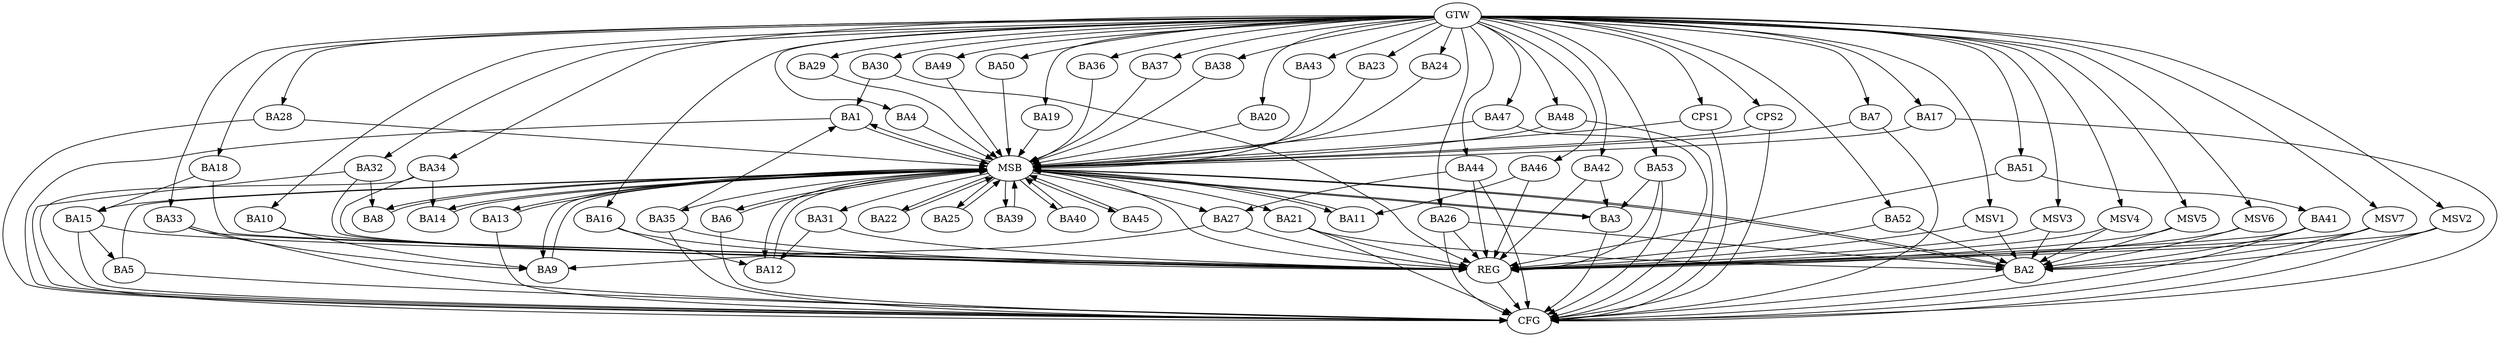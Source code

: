 strict digraph G {
  BA1 [ label="BA1" ];
  BA2 [ label="BA2" ];
  BA3 [ label="BA3" ];
  BA4 [ label="BA4" ];
  BA5 [ label="BA5" ];
  BA6 [ label="BA6" ];
  BA7 [ label="BA7" ];
  BA8 [ label="BA8" ];
  BA9 [ label="BA9" ];
  BA10 [ label="BA10" ];
  BA11 [ label="BA11" ];
  BA12 [ label="BA12" ];
  BA13 [ label="BA13" ];
  BA14 [ label="BA14" ];
  BA15 [ label="BA15" ];
  BA16 [ label="BA16" ];
  BA17 [ label="BA17" ];
  BA18 [ label="BA18" ];
  BA19 [ label="BA19" ];
  BA20 [ label="BA20" ];
  BA21 [ label="BA21" ];
  BA22 [ label="BA22" ];
  BA23 [ label="BA23" ];
  BA24 [ label="BA24" ];
  BA25 [ label="BA25" ];
  BA26 [ label="BA26" ];
  BA27 [ label="BA27" ];
  BA28 [ label="BA28" ];
  BA29 [ label="BA29" ];
  BA30 [ label="BA30" ];
  BA31 [ label="BA31" ];
  BA32 [ label="BA32" ];
  BA33 [ label="BA33" ];
  BA34 [ label="BA34" ];
  BA35 [ label="BA35" ];
  BA36 [ label="BA36" ];
  BA37 [ label="BA37" ];
  BA38 [ label="BA38" ];
  BA39 [ label="BA39" ];
  BA40 [ label="BA40" ];
  BA41 [ label="BA41" ];
  BA42 [ label="BA42" ];
  BA43 [ label="BA43" ];
  BA44 [ label="BA44" ];
  BA45 [ label="BA45" ];
  BA46 [ label="BA46" ];
  BA47 [ label="BA47" ];
  BA48 [ label="BA48" ];
  BA49 [ label="BA49" ];
  BA50 [ label="BA50" ];
  BA51 [ label="BA51" ];
  BA52 [ label="BA52" ];
  BA53 [ label="BA53" ];
  CPS1 [ label="CPS1" ];
  CPS2 [ label="CPS2" ];
  GTW [ label="GTW" ];
  REG [ label="REG" ];
  MSB [ label="MSB" ];
  CFG [ label="CFG" ];
  MSV1 [ label="MSV1" ];
  MSV2 [ label="MSV2" ];
  MSV3 [ label="MSV3" ];
  MSV4 [ label="MSV4" ];
  MSV5 [ label="MSV5" ];
  MSV6 [ label="MSV6" ];
  MSV7 [ label="MSV7" ];
  BA10 -> BA9;
  BA15 -> BA5;
  BA16 -> BA12;
  BA18 -> BA15;
  BA21 -> BA2;
  BA26 -> BA2;
  BA27 -> BA9;
  BA30 -> BA1;
  BA31 -> BA12;
  BA32 -> BA8;
  BA33 -> BA9;
  BA34 -> BA14;
  BA35 -> BA1;
  BA41 -> BA2;
  BA42 -> BA3;
  BA44 -> BA27;
  BA46 -> BA11;
  BA51 -> BA41;
  BA52 -> BA2;
  BA53 -> BA3;
  GTW -> BA4;
  GTW -> BA7;
  GTW -> BA10;
  GTW -> BA16;
  GTW -> BA17;
  GTW -> BA18;
  GTW -> BA19;
  GTW -> BA20;
  GTW -> BA23;
  GTW -> BA24;
  GTW -> BA26;
  GTW -> BA28;
  GTW -> BA29;
  GTW -> BA30;
  GTW -> BA32;
  GTW -> BA33;
  GTW -> BA34;
  GTW -> BA36;
  GTW -> BA37;
  GTW -> BA38;
  GTW -> BA42;
  GTW -> BA43;
  GTW -> BA44;
  GTW -> BA46;
  GTW -> BA47;
  GTW -> BA48;
  GTW -> BA49;
  GTW -> BA50;
  GTW -> BA51;
  GTW -> BA52;
  GTW -> BA53;
  GTW -> CPS1;
  GTW -> CPS2;
  BA10 -> REG;
  BA15 -> REG;
  BA16 -> REG;
  BA18 -> REG;
  BA21 -> REG;
  BA26 -> REG;
  BA27 -> REG;
  BA30 -> REG;
  BA31 -> REG;
  BA32 -> REG;
  BA33 -> REG;
  BA34 -> REG;
  BA35 -> REG;
  BA41 -> REG;
  BA42 -> REG;
  BA44 -> REG;
  BA46 -> REG;
  BA51 -> REG;
  BA52 -> REG;
  BA53 -> REG;
  BA1 -> MSB;
  MSB -> BA2;
  MSB -> REG;
  BA2 -> MSB;
  MSB -> BA1;
  BA3 -> MSB;
  BA4 -> MSB;
  BA5 -> MSB;
  MSB -> BA3;
  BA6 -> MSB;
  BA7 -> MSB;
  BA8 -> MSB;
  BA9 -> MSB;
  BA11 -> MSB;
  MSB -> BA9;
  BA12 -> MSB;
  BA13 -> MSB;
  BA14 -> MSB;
  BA17 -> MSB;
  BA19 -> MSB;
  MSB -> BA8;
  BA20 -> MSB;
  BA22 -> MSB;
  BA23 -> MSB;
  BA24 -> MSB;
  BA25 -> MSB;
  MSB -> BA13;
  BA28 -> MSB;
  BA29 -> MSB;
  BA36 -> MSB;
  BA37 -> MSB;
  BA38 -> MSB;
  MSB -> BA27;
  BA39 -> MSB;
  MSB -> BA21;
  BA40 -> MSB;
  MSB -> BA14;
  BA43 -> MSB;
  MSB -> BA40;
  BA45 -> MSB;
  BA47 -> MSB;
  MSB -> BA22;
  BA48 -> MSB;
  BA49 -> MSB;
  MSB -> BA15;
  BA50 -> MSB;
  CPS1 -> MSB;
  MSB -> BA45;
  MSB -> BA6;
  MSB -> BA39;
  MSB -> BA11;
  MSB -> BA35;
  MSB -> BA12;
  MSB -> BA31;
  CPS2 -> MSB;
  MSB -> BA25;
  BA26 -> CFG;
  BA13 -> CFG;
  CPS1 -> CFG;
  CPS2 -> CFG;
  BA47 -> CFG;
  BA5 -> CFG;
  BA28 -> CFG;
  BA53 -> CFG;
  BA48 -> CFG;
  BA34 -> CFG;
  BA2 -> CFG;
  BA21 -> CFG;
  BA35 -> CFG;
  BA32 -> CFG;
  BA17 -> CFG;
  BA41 -> CFG;
  BA7 -> CFG;
  BA15 -> CFG;
  BA6 -> CFG;
  BA44 -> CFG;
  BA1 -> CFG;
  BA33 -> CFG;
  BA3 -> CFG;
  REG -> CFG;
  MSV1 -> BA2;
  MSV2 -> BA2;
  MSV3 -> BA2;
  MSV4 -> BA2;
  MSV5 -> BA2;
  GTW -> MSV1;
  MSV1 -> REG;
  GTW -> MSV2;
  MSV2 -> REG;
  MSV2 -> CFG;
  GTW -> MSV3;
  MSV3 -> REG;
  GTW -> MSV4;
  MSV4 -> REG;
  GTW -> MSV5;
  MSV5 -> REG;
  MSV6 -> BA2;
  MSV7 -> BA2;
  GTW -> MSV6;
  MSV6 -> REG;
  GTW -> MSV7;
  MSV7 -> REG;
  MSV7 -> CFG;
}

